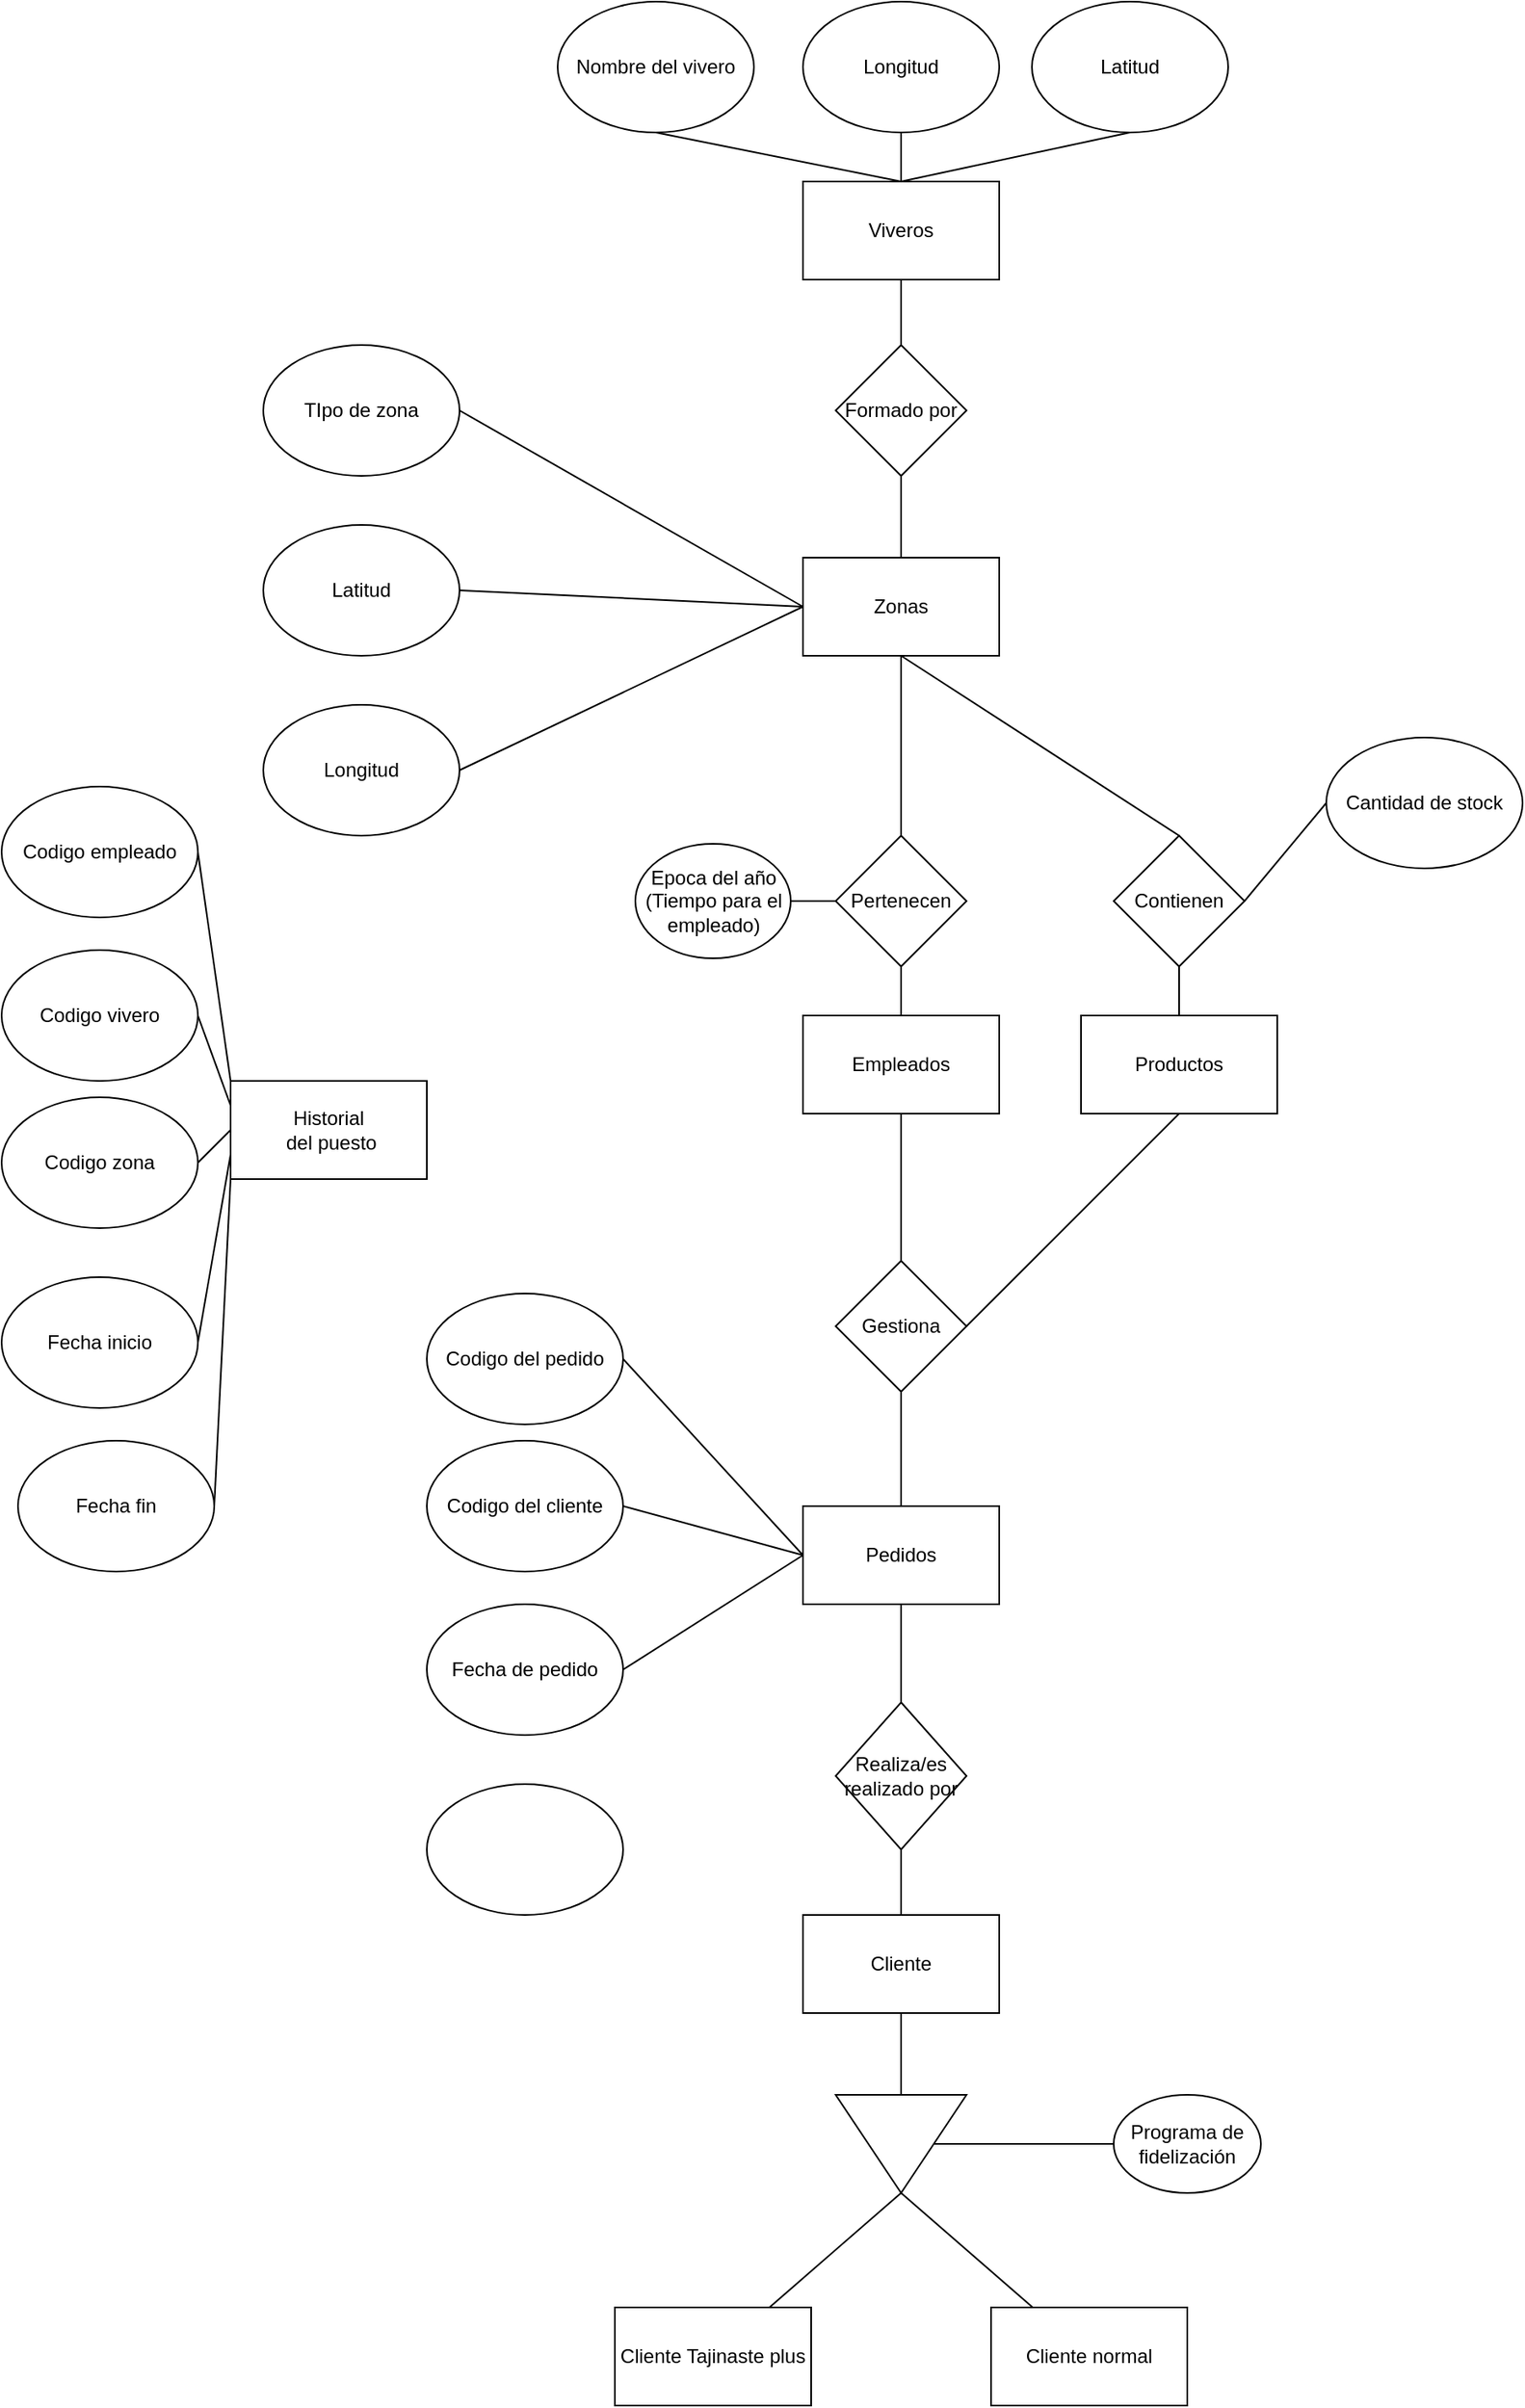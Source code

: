 <mxfile version="24.7.16">
  <diagram name="Página-1" id="WWXiJj1MSgyRQa4lGWCr">
    <mxGraphModel dx="849" dy="3480" grid="1" gridSize="10" guides="1" tooltips="1" connect="1" arrows="1" fold="1" page="1" pageScale="1" pageWidth="1654" pageHeight="2336" math="0" shadow="0">
      <root>
        <mxCell id="0" />
        <mxCell id="1" parent="0" />
        <mxCell id="anIOv-3ZnQQNNAZr-zLw-1" value="&lt;div&gt;Zonas&lt;/div&gt;" style="rounded=0;whiteSpace=wrap;html=1;" vertex="1" parent="1">
          <mxGeometry x="490" y="270" width="120" height="60" as="geometry" />
        </mxCell>
        <mxCell id="anIOv-3ZnQQNNAZr-zLw-2" value="Latitud" style="ellipse;whiteSpace=wrap;html=1;" vertex="1" parent="1">
          <mxGeometry x="160" y="250" width="120" height="80" as="geometry" />
        </mxCell>
        <mxCell id="anIOv-3ZnQQNNAZr-zLw-3" value="Longitud" style="ellipse;whiteSpace=wrap;html=1;" vertex="1" parent="1">
          <mxGeometry x="160" y="360" width="120" height="80" as="geometry" />
        </mxCell>
        <mxCell id="anIOv-3ZnQQNNAZr-zLw-4" value="Empleados" style="rounded=0;whiteSpace=wrap;html=1;" vertex="1" parent="1">
          <mxGeometry x="490" y="550" width="120" height="60" as="geometry" />
        </mxCell>
        <mxCell id="anIOv-3ZnQQNNAZr-zLw-5" value="&lt;div&gt;Pertenecen&lt;/div&gt;" style="rhombus;whiteSpace=wrap;html=1;" vertex="1" parent="1">
          <mxGeometry x="510" y="440" width="80" height="80" as="geometry" />
        </mxCell>
        <mxCell id="anIOv-3ZnQQNNAZr-zLw-6" value="" style="endArrow=none;html=1;rounded=0;entryX=0.5;entryY=1;entryDx=0;entryDy=0;exitX=0.5;exitY=0;exitDx=0;exitDy=0;" edge="1" parent="1" source="anIOv-3ZnQQNNAZr-zLw-5" target="anIOv-3ZnQQNNAZr-zLw-1">
          <mxGeometry width="50" height="50" relative="1" as="geometry">
            <mxPoint x="410" y="500" as="sourcePoint" />
            <mxPoint x="460" y="450" as="targetPoint" />
          </mxGeometry>
        </mxCell>
        <mxCell id="anIOv-3ZnQQNNAZr-zLw-7" value="" style="endArrow=none;html=1;rounded=0;exitX=0.5;exitY=1;exitDx=0;exitDy=0;entryX=0.5;entryY=0;entryDx=0;entryDy=0;" edge="1" parent="1" source="anIOv-3ZnQQNNAZr-zLw-5" target="anIOv-3ZnQQNNAZr-zLw-4">
          <mxGeometry width="50" height="50" relative="1" as="geometry">
            <mxPoint x="410" y="500" as="sourcePoint" />
            <mxPoint x="460" y="450" as="targetPoint" />
          </mxGeometry>
        </mxCell>
        <mxCell id="anIOv-3ZnQQNNAZr-zLw-8" value="Viveros" style="rounded=0;whiteSpace=wrap;html=1;" vertex="1" parent="1">
          <mxGeometry x="490" y="40" width="120" height="60" as="geometry" />
        </mxCell>
        <mxCell id="anIOv-3ZnQQNNAZr-zLw-9" value="Formado por" style="rhombus;whiteSpace=wrap;html=1;" vertex="1" parent="1">
          <mxGeometry x="510" y="140" width="80" height="80" as="geometry" />
        </mxCell>
        <mxCell id="anIOv-3ZnQQNNAZr-zLw-10" value="" style="endArrow=none;html=1;rounded=0;entryX=0.5;entryY=1;entryDx=0;entryDy=0;" edge="1" parent="1" target="anIOv-3ZnQQNNAZr-zLw-8">
          <mxGeometry width="50" height="50" relative="1" as="geometry">
            <mxPoint x="550" y="140" as="sourcePoint" />
            <mxPoint x="600" y="450" as="targetPoint" />
          </mxGeometry>
        </mxCell>
        <mxCell id="anIOv-3ZnQQNNAZr-zLw-11" value="" style="endArrow=none;html=1;rounded=0;entryX=0.5;entryY=0;entryDx=0;entryDy=0;exitX=0.5;exitY=1;exitDx=0;exitDy=0;" edge="1" parent="1" source="anIOv-3ZnQQNNAZr-zLw-9" target="anIOv-3ZnQQNNAZr-zLw-1">
          <mxGeometry width="50" height="50" relative="1" as="geometry">
            <mxPoint x="550" y="500" as="sourcePoint" />
            <mxPoint x="600" y="450" as="targetPoint" />
          </mxGeometry>
        </mxCell>
        <mxCell id="anIOv-3ZnQQNNAZr-zLw-12" value="TIpo de zona" style="ellipse;whiteSpace=wrap;html=1;" vertex="1" parent="1">
          <mxGeometry x="160" y="140" width="120" height="80" as="geometry" />
        </mxCell>
        <mxCell id="anIOv-3ZnQQNNAZr-zLw-13" value="&lt;div&gt;Productos&lt;/div&gt;" style="rounded=0;whiteSpace=wrap;html=1;" vertex="1" parent="1">
          <mxGeometry x="660" y="550" width="120" height="60" as="geometry" />
        </mxCell>
        <mxCell id="anIOv-3ZnQQNNAZr-zLw-14" value="Contienen" style="rhombus;whiteSpace=wrap;html=1;" vertex="1" parent="1">
          <mxGeometry x="680" y="440" width="80" height="80" as="geometry" />
        </mxCell>
        <mxCell id="anIOv-3ZnQQNNAZr-zLw-15" value="" style="endArrow=none;html=1;rounded=0;entryX=0.5;entryY=1;entryDx=0;entryDy=0;exitX=0.5;exitY=0;exitDx=0;exitDy=0;" edge="1" parent="1" source="anIOv-3ZnQQNNAZr-zLw-14" target="anIOv-3ZnQQNNAZr-zLw-1">
          <mxGeometry width="50" height="50" relative="1" as="geometry">
            <mxPoint x="550" y="500" as="sourcePoint" />
            <mxPoint x="600" y="450" as="targetPoint" />
          </mxGeometry>
        </mxCell>
        <mxCell id="anIOv-3ZnQQNNAZr-zLw-16" value="" style="endArrow=none;html=1;rounded=0;exitX=0.5;exitY=1;exitDx=0;exitDy=0;entryX=0.5;entryY=0;entryDx=0;entryDy=0;" edge="1" parent="1" source="anIOv-3ZnQQNNAZr-zLw-14" target="anIOv-3ZnQQNNAZr-zLw-13">
          <mxGeometry width="50" height="50" relative="1" as="geometry">
            <mxPoint x="550" y="500" as="sourcePoint" />
            <mxPoint x="600" y="450" as="targetPoint" />
          </mxGeometry>
        </mxCell>
        <mxCell id="anIOv-3ZnQQNNAZr-zLw-17" value="Cantidad de stock" style="ellipse;whiteSpace=wrap;html=1;" vertex="1" parent="1">
          <mxGeometry x="810" y="380" width="120" height="80" as="geometry" />
        </mxCell>
        <mxCell id="anIOv-3ZnQQNNAZr-zLw-18" value="&lt;div&gt;Cliente&lt;/div&gt;" style="rounded=0;whiteSpace=wrap;html=1;" vertex="1" parent="1">
          <mxGeometry x="490" y="1100" width="120" height="60" as="geometry" />
        </mxCell>
        <mxCell id="anIOv-3ZnQQNNAZr-zLw-20" value="&lt;div&gt;Historial&lt;/div&gt;&lt;div&gt;&amp;nbsp;del puesto&lt;/div&gt;" style="rounded=0;whiteSpace=wrap;html=1;" vertex="1" parent="1">
          <mxGeometry x="140" y="590" width="120" height="60" as="geometry" />
        </mxCell>
        <mxCell id="anIOv-3ZnQQNNAZr-zLw-33" value="Codigo empleado" style="ellipse;whiteSpace=wrap;html=1;" vertex="1" parent="1">
          <mxGeometry y="410" width="120" height="80" as="geometry" />
        </mxCell>
        <mxCell id="anIOv-3ZnQQNNAZr-zLw-34" value="&lt;div&gt;Codigo vivero&lt;/div&gt;" style="ellipse;whiteSpace=wrap;html=1;" vertex="1" parent="1">
          <mxGeometry y="510" width="120" height="80" as="geometry" />
        </mxCell>
        <mxCell id="anIOv-3ZnQQNNAZr-zLw-35" value="Codigo zona" style="ellipse;whiteSpace=wrap;html=1;" vertex="1" parent="1">
          <mxGeometry y="600" width="120" height="80" as="geometry" />
        </mxCell>
        <mxCell id="anIOv-3ZnQQNNAZr-zLw-36" value="&lt;div&gt;Fecha inicio&lt;br&gt;&lt;/div&gt;" style="ellipse;whiteSpace=wrap;html=1;" vertex="1" parent="1">
          <mxGeometry y="710" width="120" height="80" as="geometry" />
        </mxCell>
        <mxCell id="anIOv-3ZnQQNNAZr-zLw-37" value="Fecha fin" style="ellipse;whiteSpace=wrap;html=1;" vertex="1" parent="1">
          <mxGeometry x="10" y="810" width="120" height="80" as="geometry" />
        </mxCell>
        <mxCell id="anIOv-3ZnQQNNAZr-zLw-38" value="" style="endArrow=none;html=1;rounded=0;exitX=1;exitY=0.5;exitDx=0;exitDy=0;entryX=0;entryY=0;entryDx=0;entryDy=0;" edge="1" parent="1" source="anIOv-3ZnQQNNAZr-zLw-33" target="anIOv-3ZnQQNNAZr-zLw-20">
          <mxGeometry width="50" height="50" relative="1" as="geometry">
            <mxPoint x="140" y="580" as="sourcePoint" />
            <mxPoint x="190" y="530" as="targetPoint" />
          </mxGeometry>
        </mxCell>
        <mxCell id="anIOv-3ZnQQNNAZr-zLw-39" value="" style="endArrow=none;html=1;rounded=0;exitX=1;exitY=0.5;exitDx=0;exitDy=0;entryX=0;entryY=0.25;entryDx=0;entryDy=0;" edge="1" parent="1" source="anIOv-3ZnQQNNAZr-zLw-34" target="anIOv-3ZnQQNNAZr-zLw-20">
          <mxGeometry width="50" height="50" relative="1" as="geometry">
            <mxPoint x="120" y="460" as="sourcePoint" />
            <mxPoint x="180" y="560" as="targetPoint" />
          </mxGeometry>
        </mxCell>
        <mxCell id="anIOv-3ZnQQNNAZr-zLw-40" value="" style="endArrow=none;html=1;rounded=0;exitX=1;exitY=0.5;exitDx=0;exitDy=0;entryX=0;entryY=0.5;entryDx=0;entryDy=0;" edge="1" parent="1" source="anIOv-3ZnQQNNAZr-zLw-35" target="anIOv-3ZnQQNNAZr-zLw-20">
          <mxGeometry width="50" height="50" relative="1" as="geometry">
            <mxPoint x="130" y="470" as="sourcePoint" />
            <mxPoint x="190" y="570" as="targetPoint" />
          </mxGeometry>
        </mxCell>
        <mxCell id="anIOv-3ZnQQNNAZr-zLw-41" value="" style="endArrow=none;html=1;rounded=0;exitX=1;exitY=0.5;exitDx=0;exitDy=0;entryX=0;entryY=0.75;entryDx=0;entryDy=0;" edge="1" parent="1" source="anIOv-3ZnQQNNAZr-zLw-36" target="anIOv-3ZnQQNNAZr-zLw-20">
          <mxGeometry width="50" height="50" relative="1" as="geometry">
            <mxPoint x="140" y="480" as="sourcePoint" />
            <mxPoint x="200" y="580" as="targetPoint" />
          </mxGeometry>
        </mxCell>
        <mxCell id="anIOv-3ZnQQNNAZr-zLw-43" value="" style="triangle;whiteSpace=wrap;html=1;direction=south;" vertex="1" parent="1">
          <mxGeometry x="510" y="1210" width="80" height="60" as="geometry" />
        </mxCell>
        <mxCell id="anIOv-3ZnQQNNAZr-zLw-44" value="" style="endArrow=none;html=1;rounded=0;exitX=0.5;exitY=1;exitDx=0;exitDy=0;entryX=0;entryY=0.5;entryDx=0;entryDy=0;" edge="1" parent="1" source="anIOv-3ZnQQNNAZr-zLw-18" target="anIOv-3ZnQQNNAZr-zLw-43">
          <mxGeometry width="50" height="50" relative="1" as="geometry">
            <mxPoint x="545" y="1080" as="sourcePoint" />
            <mxPoint x="595" y="1030" as="targetPoint" />
          </mxGeometry>
        </mxCell>
        <mxCell id="anIOv-3ZnQQNNAZr-zLw-45" value="" style="endArrow=none;html=1;rounded=0;exitX=1;exitY=0.5;exitDx=0;exitDy=0;" edge="1" parent="1" source="anIOv-3ZnQQNNAZr-zLw-43" target="anIOv-3ZnQQNNAZr-zLw-48">
          <mxGeometry width="50" height="50" relative="1" as="geometry">
            <mxPoint x="545" y="1140" as="sourcePoint" />
            <mxPoint x="465" y="1280" as="targetPoint" />
          </mxGeometry>
        </mxCell>
        <mxCell id="anIOv-3ZnQQNNAZr-zLw-46" value="" style="endArrow=none;html=1;rounded=0;exitX=1;exitY=0.5;exitDx=0;exitDy=0;" edge="1" parent="1" source="anIOv-3ZnQQNNAZr-zLw-43" target="anIOv-3ZnQQNNAZr-zLw-47">
          <mxGeometry width="50" height="50" relative="1" as="geometry">
            <mxPoint x="545" y="1140" as="sourcePoint" />
            <mxPoint x="625" y="1270" as="targetPoint" />
          </mxGeometry>
        </mxCell>
        <mxCell id="anIOv-3ZnQQNNAZr-zLw-47" value="Cliente normal" style="rounded=0;whiteSpace=wrap;html=1;" vertex="1" parent="1">
          <mxGeometry x="605" y="1340" width="120" height="60" as="geometry" />
        </mxCell>
        <mxCell id="anIOv-3ZnQQNNAZr-zLw-48" value="Cliente Tajinaste plus" style="rounded=0;whiteSpace=wrap;html=1;" vertex="1" parent="1">
          <mxGeometry x="375" y="1340" width="120" height="60" as="geometry" />
        </mxCell>
        <mxCell id="anIOv-3ZnQQNNAZr-zLw-49" value="Gestiona" style="rhombus;whiteSpace=wrap;html=1;" vertex="1" parent="1">
          <mxGeometry x="510" y="700" width="80" height="80" as="geometry" />
        </mxCell>
        <mxCell id="anIOv-3ZnQQNNAZr-zLw-50" value="" style="endArrow=none;html=1;rounded=0;exitX=0.5;exitY=1;exitDx=0;exitDy=0;entryX=0.5;entryY=0;entryDx=0;entryDy=0;" edge="1" parent="1" source="anIOv-3ZnQQNNAZr-zLw-4" target="anIOv-3ZnQQNNAZr-zLw-49">
          <mxGeometry width="50" height="50" relative="1" as="geometry">
            <mxPoint x="550" y="910" as="sourcePoint" />
            <mxPoint x="600" y="860" as="targetPoint" />
          </mxGeometry>
        </mxCell>
        <mxCell id="anIOv-3ZnQQNNAZr-zLw-51" value="&lt;div&gt;Pedidos&lt;/div&gt;" style="rounded=0;whiteSpace=wrap;html=1;" vertex="1" parent="1">
          <mxGeometry x="490" y="850" width="120" height="60" as="geometry" />
        </mxCell>
        <mxCell id="anIOv-3ZnQQNNAZr-zLw-52" value="" style="endArrow=none;html=1;rounded=0;exitX=0.5;exitY=1;exitDx=0;exitDy=0;entryX=0.5;entryY=0;entryDx=0;entryDy=0;" edge="1" parent="1" source="anIOv-3ZnQQNNAZr-zLw-49" target="anIOv-3ZnQQNNAZr-zLw-51">
          <mxGeometry width="50" height="50" relative="1" as="geometry">
            <mxPoint x="550" y="910" as="sourcePoint" />
            <mxPoint x="600" y="860" as="targetPoint" />
          </mxGeometry>
        </mxCell>
        <mxCell id="anIOv-3ZnQQNNAZr-zLw-53" value="Realiza/es realizado por" style="rhombus;whiteSpace=wrap;html=1;" vertex="1" parent="1">
          <mxGeometry x="510" y="970" width="80" height="90" as="geometry" />
        </mxCell>
        <mxCell id="anIOv-3ZnQQNNAZr-zLw-54" value="" style="endArrow=none;html=1;rounded=0;exitX=0.5;exitY=1;exitDx=0;exitDy=0;" edge="1" parent="1" source="anIOv-3ZnQQNNAZr-zLw-51" target="anIOv-3ZnQQNNAZr-zLw-53">
          <mxGeometry width="50" height="50" relative="1" as="geometry">
            <mxPoint x="550" y="1010" as="sourcePoint" />
            <mxPoint x="600" y="960" as="targetPoint" />
          </mxGeometry>
        </mxCell>
        <mxCell id="anIOv-3ZnQQNNAZr-zLw-55" value="" style="endArrow=none;html=1;rounded=0;exitX=0.5;exitY=1;exitDx=0;exitDy=0;entryX=0.5;entryY=0;entryDx=0;entryDy=0;" edge="1" parent="1" source="anIOv-3ZnQQNNAZr-zLw-53" target="anIOv-3ZnQQNNAZr-zLw-18">
          <mxGeometry width="50" height="50" relative="1" as="geometry">
            <mxPoint x="550" y="1010" as="sourcePoint" />
            <mxPoint x="600" y="960" as="targetPoint" />
          </mxGeometry>
        </mxCell>
        <mxCell id="anIOv-3ZnQQNNAZr-zLw-57" value="" style="endArrow=none;html=1;rounded=0;exitX=1;exitY=0.5;exitDx=0;exitDy=0;entryX=0;entryY=0.5;entryDx=0;entryDy=0;" edge="1" parent="1" source="anIOv-3ZnQQNNAZr-zLw-12" target="anIOv-3ZnQQNNAZr-zLw-1">
          <mxGeometry width="50" height="50" relative="1" as="geometry">
            <mxPoint x="420" y="470" as="sourcePoint" />
            <mxPoint x="470" y="420" as="targetPoint" />
          </mxGeometry>
        </mxCell>
        <mxCell id="anIOv-3ZnQQNNAZr-zLw-58" value="" style="endArrow=none;html=1;rounded=0;exitX=1;exitY=0.5;exitDx=0;exitDy=0;entryX=0;entryY=0.5;entryDx=0;entryDy=0;" edge="1" parent="1" source="anIOv-3ZnQQNNAZr-zLw-2" target="anIOv-3ZnQQNNAZr-zLw-1">
          <mxGeometry width="50" height="50" relative="1" as="geometry">
            <mxPoint x="420" y="470" as="sourcePoint" />
            <mxPoint x="470" y="420" as="targetPoint" />
          </mxGeometry>
        </mxCell>
        <mxCell id="anIOv-3ZnQQNNAZr-zLw-59" value="" style="endArrow=none;html=1;rounded=0;exitX=1;exitY=0.5;exitDx=0;exitDy=0;entryX=0;entryY=0.5;entryDx=0;entryDy=0;" edge="1" parent="1" source="anIOv-3ZnQQNNAZr-zLw-3" target="anIOv-3ZnQQNNAZr-zLw-1">
          <mxGeometry width="50" height="50" relative="1" as="geometry">
            <mxPoint x="420" y="470" as="sourcePoint" />
            <mxPoint x="470" y="420" as="targetPoint" />
          </mxGeometry>
        </mxCell>
        <mxCell id="anIOv-3ZnQQNNAZr-zLw-60" value="Latitud" style="ellipse;whiteSpace=wrap;html=1;" vertex="1" parent="1">
          <mxGeometry x="630" y="-70" width="120" height="80" as="geometry" />
        </mxCell>
        <mxCell id="anIOv-3ZnQQNNAZr-zLw-61" value="Longitud" style="ellipse;whiteSpace=wrap;html=1;" vertex="1" parent="1">
          <mxGeometry x="490" y="-70" width="120" height="80" as="geometry" />
        </mxCell>
        <mxCell id="anIOv-3ZnQQNNAZr-zLw-62" value="" style="endArrow=none;html=1;rounded=0;exitX=0.5;exitY=1;exitDx=0;exitDy=0;entryX=0.5;entryY=0;entryDx=0;entryDy=0;" edge="1" parent="1" source="anIOv-3ZnQQNNAZr-zLw-61" target="anIOv-3ZnQQNNAZr-zLw-8">
          <mxGeometry width="50" height="50" relative="1" as="geometry">
            <mxPoint x="530" y="400" as="sourcePoint" />
            <mxPoint x="580" y="350" as="targetPoint" />
          </mxGeometry>
        </mxCell>
        <mxCell id="anIOv-3ZnQQNNAZr-zLw-63" value="" style="endArrow=none;html=1;rounded=0;exitX=0.5;exitY=1;exitDx=0;exitDy=0;entryX=0.5;entryY=0;entryDx=0;entryDy=0;" edge="1" parent="1" source="anIOv-3ZnQQNNAZr-zLw-60" target="anIOv-3ZnQQNNAZr-zLw-8">
          <mxGeometry width="50" height="50" relative="1" as="geometry">
            <mxPoint x="560" y="20" as="sourcePoint" />
            <mxPoint x="560" y="50" as="targetPoint" />
          </mxGeometry>
        </mxCell>
        <mxCell id="anIOv-3ZnQQNNAZr-zLw-64" value="&lt;div&gt;Nombre del vivero&lt;/div&gt;" style="ellipse;whiteSpace=wrap;html=1;" vertex="1" parent="1">
          <mxGeometry x="340" y="-70" width="120" height="80" as="geometry" />
        </mxCell>
        <mxCell id="anIOv-3ZnQQNNAZr-zLw-65" value="" style="endArrow=none;html=1;rounded=0;exitX=0.5;exitY=1;exitDx=0;exitDy=0;entryX=0.5;entryY=0;entryDx=0;entryDy=0;" edge="1" parent="1" source="anIOv-3ZnQQNNAZr-zLw-64" target="anIOv-3ZnQQNNAZr-zLw-8">
          <mxGeometry width="50" height="50" relative="1" as="geometry">
            <mxPoint x="560" y="20" as="sourcePoint" />
            <mxPoint x="560" y="50" as="targetPoint" />
          </mxGeometry>
        </mxCell>
        <mxCell id="anIOv-3ZnQQNNAZr-zLw-66" value="Programa de fidelización " style="ellipse;whiteSpace=wrap;html=1;" vertex="1" parent="1">
          <mxGeometry x="680" y="1210" width="90" height="60" as="geometry" />
        </mxCell>
        <mxCell id="anIOv-3ZnQQNNAZr-zLw-67" value="" style="endArrow=none;html=1;rounded=0;exitX=0.5;exitY=0;exitDx=0;exitDy=0;entryX=0;entryY=0.5;entryDx=0;entryDy=0;" edge="1" parent="1" source="anIOv-3ZnQQNNAZr-zLw-43" target="anIOv-3ZnQQNNAZr-zLw-66">
          <mxGeometry width="50" height="50" relative="1" as="geometry">
            <mxPoint x="530" y="970" as="sourcePoint" />
            <mxPoint x="580" y="920" as="targetPoint" />
          </mxGeometry>
        </mxCell>
        <mxCell id="anIOv-3ZnQQNNAZr-zLw-68" value="" style="endArrow=none;html=1;rounded=0;entryX=0;entryY=0.5;entryDx=0;entryDy=0;" edge="1" parent="1" target="anIOv-3ZnQQNNAZr-zLw-17">
          <mxGeometry width="50" height="50" relative="1" as="geometry">
            <mxPoint x="760" y="480" as="sourcePoint" />
            <mxPoint x="580" y="640" as="targetPoint" />
          </mxGeometry>
        </mxCell>
        <mxCell id="anIOv-3ZnQQNNAZr-zLw-69" value="Codigo del pedido" style="ellipse;whiteSpace=wrap;html=1;" vertex="1" parent="1">
          <mxGeometry x="260" y="720" width="120" height="80" as="geometry" />
        </mxCell>
        <mxCell id="anIOv-3ZnQQNNAZr-zLw-70" value="Codigo del cliente" style="ellipse;whiteSpace=wrap;html=1;" vertex="1" parent="1">
          <mxGeometry x="260" y="810" width="120" height="80" as="geometry" />
        </mxCell>
        <mxCell id="anIOv-3ZnQQNNAZr-zLw-71" value="Fecha de pedido" style="ellipse;whiteSpace=wrap;html=1;" vertex="1" parent="1">
          <mxGeometry x="260" y="910" width="120" height="80" as="geometry" />
        </mxCell>
        <mxCell id="anIOv-3ZnQQNNAZr-zLw-72" value="" style="ellipse;whiteSpace=wrap;html=1;" vertex="1" parent="1">
          <mxGeometry x="260" y="1020" width="120" height="80" as="geometry" />
        </mxCell>
        <mxCell id="anIOv-3ZnQQNNAZr-zLw-73" value="" style="endArrow=none;html=1;rounded=0;exitX=1;exitY=0.5;exitDx=0;exitDy=0;entryX=0;entryY=0.5;entryDx=0;entryDy=0;" edge="1" parent="1" source="anIOv-3ZnQQNNAZr-zLw-69" target="anIOv-3ZnQQNNAZr-zLw-51">
          <mxGeometry width="50" height="50" relative="1" as="geometry">
            <mxPoint x="530" y="970" as="sourcePoint" />
            <mxPoint x="580" y="920" as="targetPoint" />
          </mxGeometry>
        </mxCell>
        <mxCell id="anIOv-3ZnQQNNAZr-zLw-74" value="" style="endArrow=none;html=1;rounded=0;exitX=1;exitY=0.5;exitDx=0;exitDy=0;entryX=0;entryY=0.5;entryDx=0;entryDy=0;" edge="1" parent="1" source="anIOv-3ZnQQNNAZr-zLw-70" target="anIOv-3ZnQQNNAZr-zLw-51">
          <mxGeometry width="50" height="50" relative="1" as="geometry">
            <mxPoint x="390" y="770" as="sourcePoint" />
            <mxPoint x="500" y="910" as="targetPoint" />
          </mxGeometry>
        </mxCell>
        <mxCell id="anIOv-3ZnQQNNAZr-zLw-75" value="" style="endArrow=none;html=1;rounded=0;exitX=1;exitY=0.5;exitDx=0;exitDy=0;entryX=0;entryY=0.5;entryDx=0;entryDy=0;" edge="1" parent="1" source="anIOv-3ZnQQNNAZr-zLw-71" target="anIOv-3ZnQQNNAZr-zLw-51">
          <mxGeometry width="50" height="50" relative="1" as="geometry">
            <mxPoint x="390" y="860" as="sourcePoint" />
            <mxPoint x="500" y="910" as="targetPoint" />
          </mxGeometry>
        </mxCell>
        <mxCell id="anIOv-3ZnQQNNAZr-zLw-77" value="" style="endArrow=none;html=1;rounded=0;exitX=1;exitY=0.5;exitDx=0;exitDy=0;entryX=0;entryY=1;entryDx=0;entryDy=0;" edge="1" parent="1" source="anIOv-3ZnQQNNAZr-zLw-37" target="anIOv-3ZnQQNNAZr-zLw-20">
          <mxGeometry width="50" height="50" relative="1" as="geometry">
            <mxPoint x="130" y="760" as="sourcePoint" />
            <mxPoint x="190" y="605" as="targetPoint" />
          </mxGeometry>
        </mxCell>
        <mxCell id="anIOv-3ZnQQNNAZr-zLw-78" value="&lt;div&gt;Epoca del año&lt;br&gt;(Tiempo para el empleado)&lt;br&gt;&lt;/div&gt;" style="ellipse;whiteSpace=wrap;html=1;" vertex="1" parent="1">
          <mxGeometry x="387.5" y="445" width="95" height="70" as="geometry" />
        </mxCell>
        <mxCell id="anIOv-3ZnQQNNAZr-zLw-79" value="" style="endArrow=none;html=1;rounded=0;exitX=0;exitY=0.5;exitDx=0;exitDy=0;entryX=1;entryY=0.5;entryDx=0;entryDy=0;" edge="1" parent="1" source="anIOv-3ZnQQNNAZr-zLw-5" target="anIOv-3ZnQQNNAZr-zLw-78">
          <mxGeometry width="50" height="50" relative="1" as="geometry">
            <mxPoint x="410" y="540" as="sourcePoint" />
            <mxPoint x="460" y="490" as="targetPoint" />
          </mxGeometry>
        </mxCell>
        <mxCell id="anIOv-3ZnQQNNAZr-zLw-81" value="" style="endArrow=none;html=1;rounded=0;exitX=0.5;exitY=1;exitDx=0;exitDy=0;entryX=1;entryY=0.5;entryDx=0;entryDy=0;" edge="1" parent="1" source="anIOv-3ZnQQNNAZr-zLw-13" target="anIOv-3ZnQQNNAZr-zLw-49">
          <mxGeometry width="50" height="50" relative="1" as="geometry">
            <mxPoint x="470" y="800" as="sourcePoint" />
            <mxPoint x="520" y="750" as="targetPoint" />
          </mxGeometry>
        </mxCell>
      </root>
    </mxGraphModel>
  </diagram>
</mxfile>
